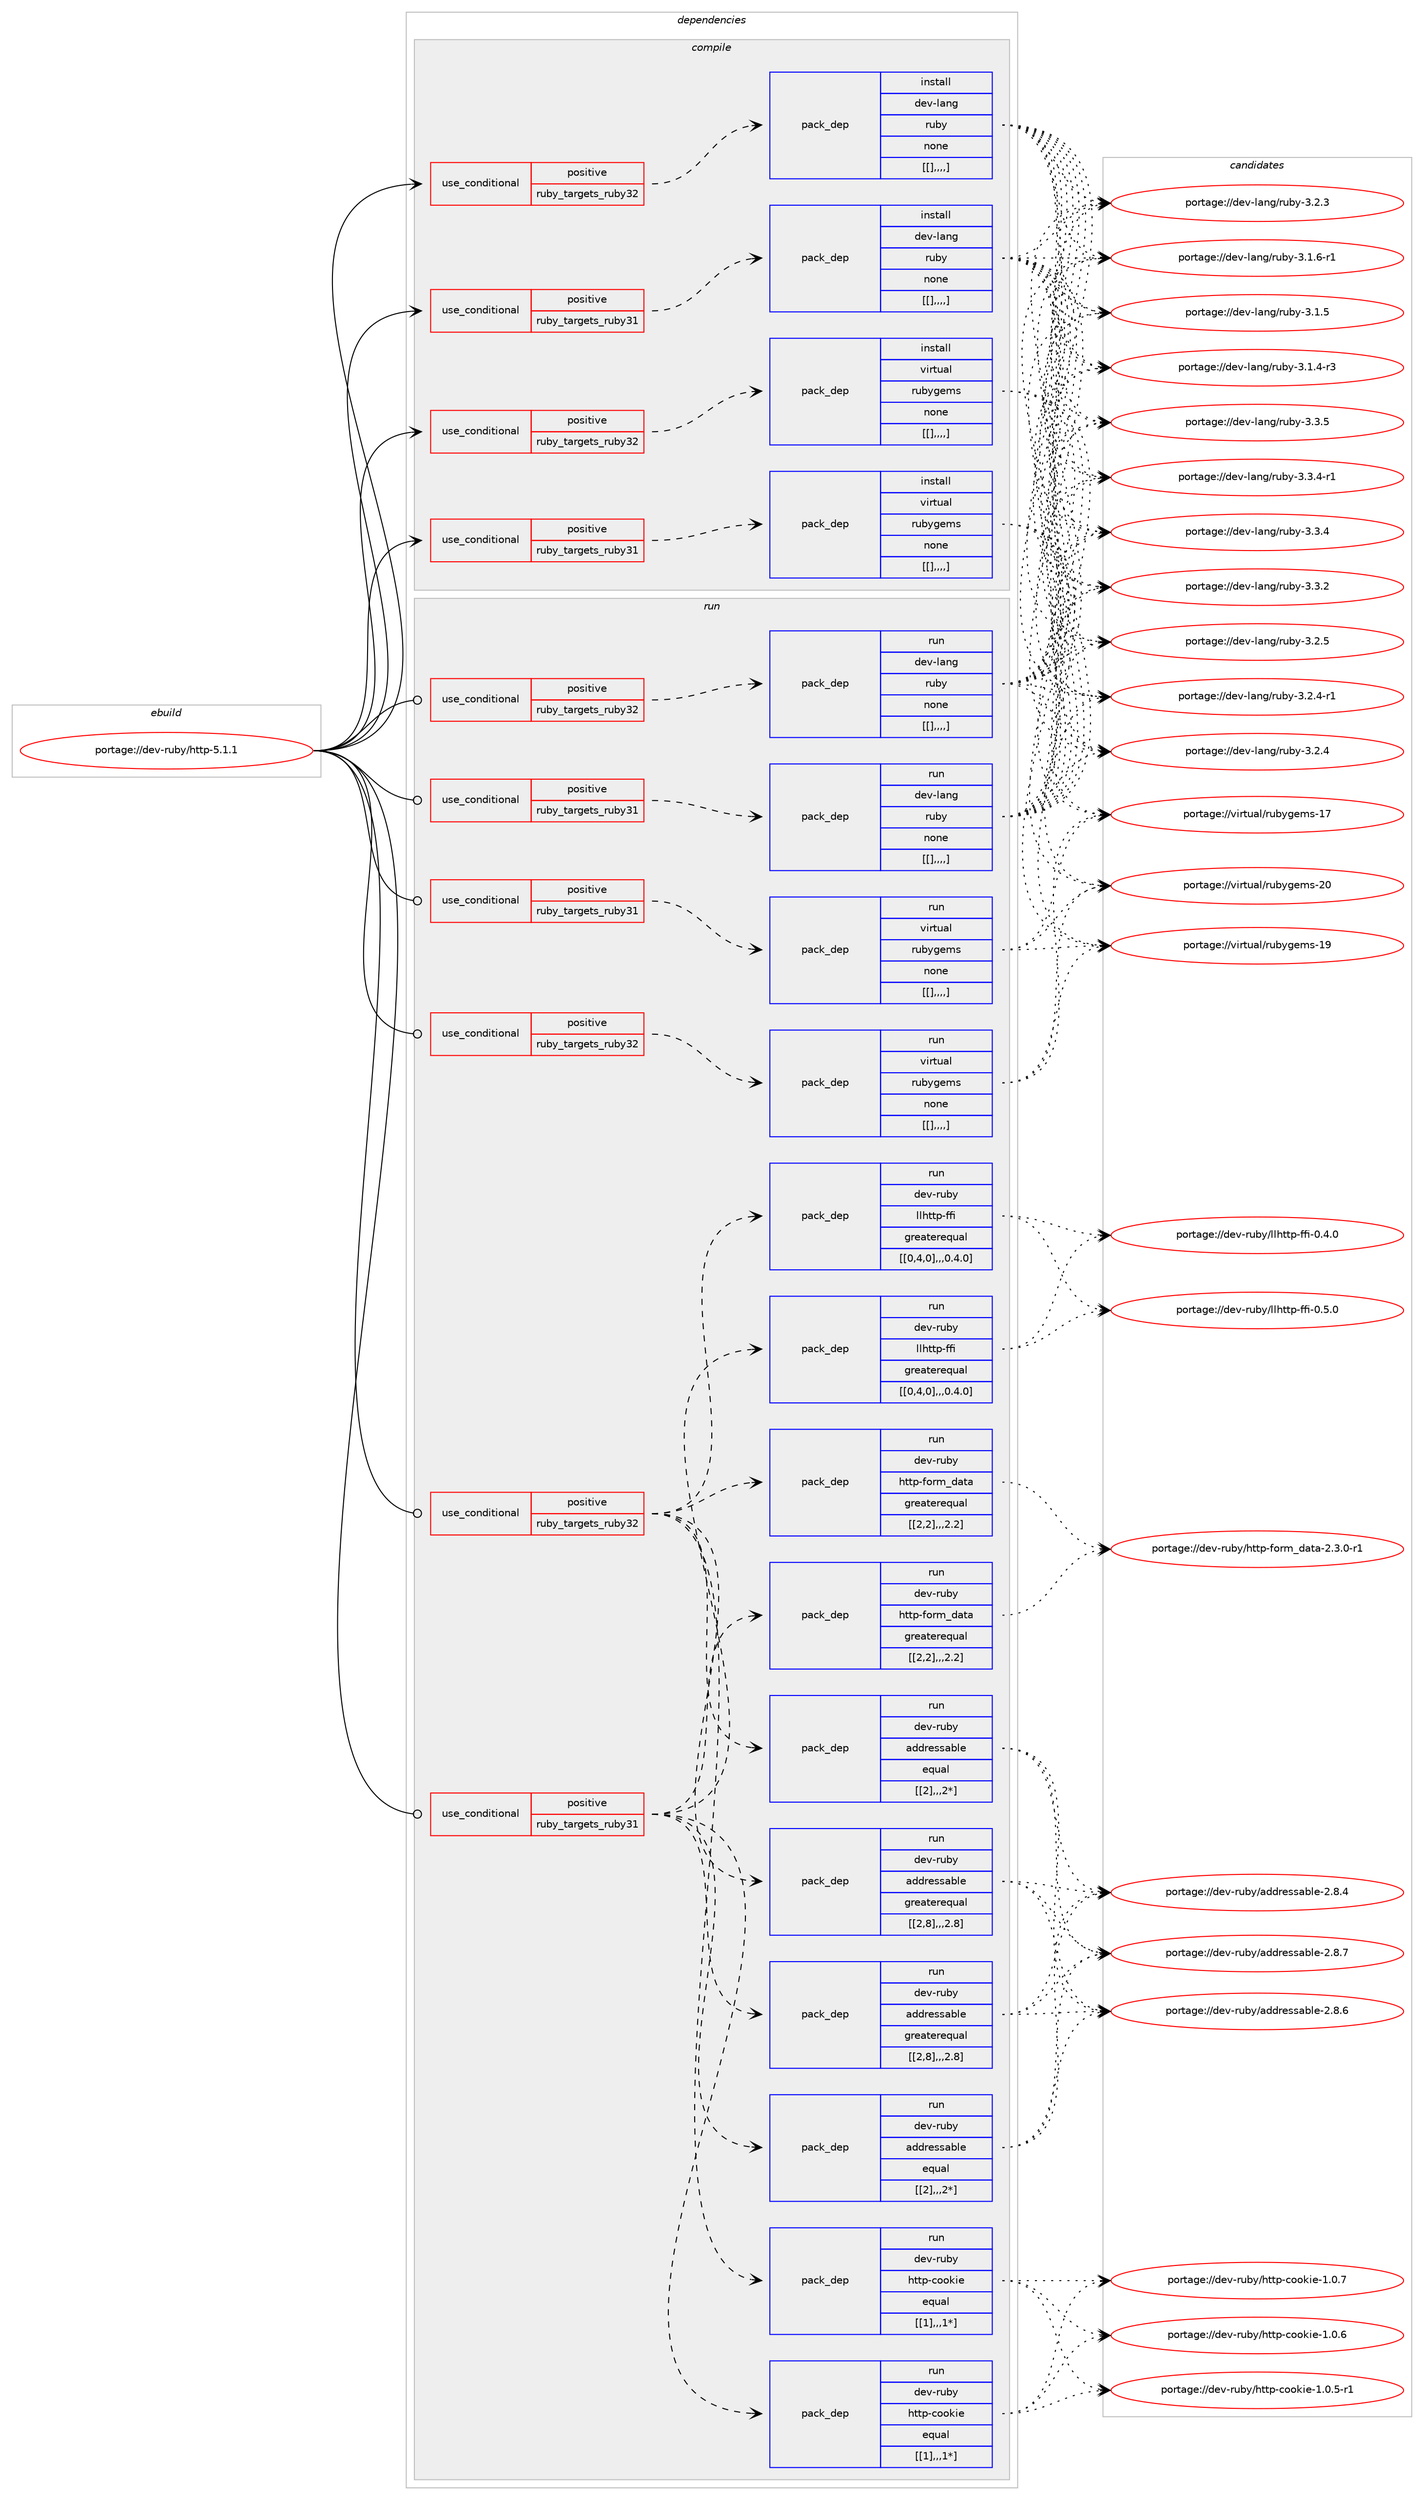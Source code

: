digraph prolog {

# *************
# Graph options
# *************

newrank=true;
concentrate=true;
compound=true;
graph [rankdir=LR,fontname=Helvetica,fontsize=10,ranksep=1.5];#, ranksep=2.5, nodesep=0.2];
edge  [arrowhead=vee];
node  [fontname=Helvetica,fontsize=10];

# **********
# The ebuild
# **********

subgraph cluster_leftcol {
color=gray;
label=<<i>ebuild</i>>;
id [label="portage://dev-ruby/http-5.1.1", color=red, width=4, href="../dev-ruby/http-5.1.1.svg"];
}

# ****************
# The dependencies
# ****************

subgraph cluster_midcol {
color=gray;
label=<<i>dependencies</i>>;
subgraph cluster_compile {
fillcolor="#eeeeee";
style=filled;
label=<<i>compile</i>>;
subgraph cond50229 {
dependency189131 [label=<<TABLE BORDER="0" CELLBORDER="1" CELLSPACING="0" CELLPADDING="4"><TR><TD ROWSPAN="3" CELLPADDING="10">use_conditional</TD></TR><TR><TD>positive</TD></TR><TR><TD>ruby_targets_ruby31</TD></TR></TABLE>>, shape=none, color=red];
subgraph pack137580 {
dependency189132 [label=<<TABLE BORDER="0" CELLBORDER="1" CELLSPACING="0" CELLPADDING="4" WIDTH="220"><TR><TD ROWSPAN="6" CELLPADDING="30">pack_dep</TD></TR><TR><TD WIDTH="110">install</TD></TR><TR><TD>dev-lang</TD></TR><TR><TD>ruby</TD></TR><TR><TD>none</TD></TR><TR><TD>[[],,,,]</TD></TR></TABLE>>, shape=none, color=blue];
}
dependency189131:e -> dependency189132:w [weight=20,style="dashed",arrowhead="vee"];
}
id:e -> dependency189131:w [weight=20,style="solid",arrowhead="vee"];
subgraph cond50230 {
dependency189133 [label=<<TABLE BORDER="0" CELLBORDER="1" CELLSPACING="0" CELLPADDING="4"><TR><TD ROWSPAN="3" CELLPADDING="10">use_conditional</TD></TR><TR><TD>positive</TD></TR><TR><TD>ruby_targets_ruby31</TD></TR></TABLE>>, shape=none, color=red];
subgraph pack137581 {
dependency189134 [label=<<TABLE BORDER="0" CELLBORDER="1" CELLSPACING="0" CELLPADDING="4" WIDTH="220"><TR><TD ROWSPAN="6" CELLPADDING="30">pack_dep</TD></TR><TR><TD WIDTH="110">install</TD></TR><TR><TD>virtual</TD></TR><TR><TD>rubygems</TD></TR><TR><TD>none</TD></TR><TR><TD>[[],,,,]</TD></TR></TABLE>>, shape=none, color=blue];
}
dependency189133:e -> dependency189134:w [weight=20,style="dashed",arrowhead="vee"];
}
id:e -> dependency189133:w [weight=20,style="solid",arrowhead="vee"];
subgraph cond50231 {
dependency189135 [label=<<TABLE BORDER="0" CELLBORDER="1" CELLSPACING="0" CELLPADDING="4"><TR><TD ROWSPAN="3" CELLPADDING="10">use_conditional</TD></TR><TR><TD>positive</TD></TR><TR><TD>ruby_targets_ruby32</TD></TR></TABLE>>, shape=none, color=red];
subgraph pack137582 {
dependency189136 [label=<<TABLE BORDER="0" CELLBORDER="1" CELLSPACING="0" CELLPADDING="4" WIDTH="220"><TR><TD ROWSPAN="6" CELLPADDING="30">pack_dep</TD></TR><TR><TD WIDTH="110">install</TD></TR><TR><TD>dev-lang</TD></TR><TR><TD>ruby</TD></TR><TR><TD>none</TD></TR><TR><TD>[[],,,,]</TD></TR></TABLE>>, shape=none, color=blue];
}
dependency189135:e -> dependency189136:w [weight=20,style="dashed",arrowhead="vee"];
}
id:e -> dependency189135:w [weight=20,style="solid",arrowhead="vee"];
subgraph cond50232 {
dependency189137 [label=<<TABLE BORDER="0" CELLBORDER="1" CELLSPACING="0" CELLPADDING="4"><TR><TD ROWSPAN="3" CELLPADDING="10">use_conditional</TD></TR><TR><TD>positive</TD></TR><TR><TD>ruby_targets_ruby32</TD></TR></TABLE>>, shape=none, color=red];
subgraph pack137583 {
dependency189138 [label=<<TABLE BORDER="0" CELLBORDER="1" CELLSPACING="0" CELLPADDING="4" WIDTH="220"><TR><TD ROWSPAN="6" CELLPADDING="30">pack_dep</TD></TR><TR><TD WIDTH="110">install</TD></TR><TR><TD>virtual</TD></TR><TR><TD>rubygems</TD></TR><TR><TD>none</TD></TR><TR><TD>[[],,,,]</TD></TR></TABLE>>, shape=none, color=blue];
}
dependency189137:e -> dependency189138:w [weight=20,style="dashed",arrowhead="vee"];
}
id:e -> dependency189137:w [weight=20,style="solid",arrowhead="vee"];
}
subgraph cluster_compileandrun {
fillcolor="#eeeeee";
style=filled;
label=<<i>compile and run</i>>;
}
subgraph cluster_run {
fillcolor="#eeeeee";
style=filled;
label=<<i>run</i>>;
subgraph cond50233 {
dependency189139 [label=<<TABLE BORDER="0" CELLBORDER="1" CELLSPACING="0" CELLPADDING="4"><TR><TD ROWSPAN="3" CELLPADDING="10">use_conditional</TD></TR><TR><TD>positive</TD></TR><TR><TD>ruby_targets_ruby31</TD></TR></TABLE>>, shape=none, color=red];
subgraph pack137584 {
dependency189140 [label=<<TABLE BORDER="0" CELLBORDER="1" CELLSPACING="0" CELLPADDING="4" WIDTH="220"><TR><TD ROWSPAN="6" CELLPADDING="30">pack_dep</TD></TR><TR><TD WIDTH="110">run</TD></TR><TR><TD>dev-lang</TD></TR><TR><TD>ruby</TD></TR><TR><TD>none</TD></TR><TR><TD>[[],,,,]</TD></TR></TABLE>>, shape=none, color=blue];
}
dependency189139:e -> dependency189140:w [weight=20,style="dashed",arrowhead="vee"];
}
id:e -> dependency189139:w [weight=20,style="solid",arrowhead="odot"];
subgraph cond50234 {
dependency189141 [label=<<TABLE BORDER="0" CELLBORDER="1" CELLSPACING="0" CELLPADDING="4"><TR><TD ROWSPAN="3" CELLPADDING="10">use_conditional</TD></TR><TR><TD>positive</TD></TR><TR><TD>ruby_targets_ruby31</TD></TR></TABLE>>, shape=none, color=red];
subgraph pack137585 {
dependency189142 [label=<<TABLE BORDER="0" CELLBORDER="1" CELLSPACING="0" CELLPADDING="4" WIDTH="220"><TR><TD ROWSPAN="6" CELLPADDING="30">pack_dep</TD></TR><TR><TD WIDTH="110">run</TD></TR><TR><TD>dev-ruby</TD></TR><TR><TD>addressable</TD></TR><TR><TD>equal</TD></TR><TR><TD>[[2],,,2*]</TD></TR></TABLE>>, shape=none, color=blue];
}
dependency189141:e -> dependency189142:w [weight=20,style="dashed",arrowhead="vee"];
subgraph pack137586 {
dependency189143 [label=<<TABLE BORDER="0" CELLBORDER="1" CELLSPACING="0" CELLPADDING="4" WIDTH="220"><TR><TD ROWSPAN="6" CELLPADDING="30">pack_dep</TD></TR><TR><TD WIDTH="110">run</TD></TR><TR><TD>dev-ruby</TD></TR><TR><TD>addressable</TD></TR><TR><TD>greaterequal</TD></TR><TR><TD>[[2,8],,,2.8]</TD></TR></TABLE>>, shape=none, color=blue];
}
dependency189141:e -> dependency189143:w [weight=20,style="dashed",arrowhead="vee"];
subgraph pack137587 {
dependency189144 [label=<<TABLE BORDER="0" CELLBORDER="1" CELLSPACING="0" CELLPADDING="4" WIDTH="220"><TR><TD ROWSPAN="6" CELLPADDING="30">pack_dep</TD></TR><TR><TD WIDTH="110">run</TD></TR><TR><TD>dev-ruby</TD></TR><TR><TD>http-cookie</TD></TR><TR><TD>equal</TD></TR><TR><TD>[[1],,,1*]</TD></TR></TABLE>>, shape=none, color=blue];
}
dependency189141:e -> dependency189144:w [weight=20,style="dashed",arrowhead="vee"];
subgraph pack137588 {
dependency189145 [label=<<TABLE BORDER="0" CELLBORDER="1" CELLSPACING="0" CELLPADDING="4" WIDTH="220"><TR><TD ROWSPAN="6" CELLPADDING="30">pack_dep</TD></TR><TR><TD WIDTH="110">run</TD></TR><TR><TD>dev-ruby</TD></TR><TR><TD>http-form_data</TD></TR><TR><TD>greaterequal</TD></TR><TR><TD>[[2,2],,,2.2]</TD></TR></TABLE>>, shape=none, color=blue];
}
dependency189141:e -> dependency189145:w [weight=20,style="dashed",arrowhead="vee"];
subgraph pack137589 {
dependency189146 [label=<<TABLE BORDER="0" CELLBORDER="1" CELLSPACING="0" CELLPADDING="4" WIDTH="220"><TR><TD ROWSPAN="6" CELLPADDING="30">pack_dep</TD></TR><TR><TD WIDTH="110">run</TD></TR><TR><TD>dev-ruby</TD></TR><TR><TD>llhttp-ffi</TD></TR><TR><TD>greaterequal</TD></TR><TR><TD>[[0,4,0],,,0.4.0]</TD></TR></TABLE>>, shape=none, color=blue];
}
dependency189141:e -> dependency189146:w [weight=20,style="dashed",arrowhead="vee"];
}
id:e -> dependency189141:w [weight=20,style="solid",arrowhead="odot"];
subgraph cond50235 {
dependency189147 [label=<<TABLE BORDER="0" CELLBORDER="1" CELLSPACING="0" CELLPADDING="4"><TR><TD ROWSPAN="3" CELLPADDING="10">use_conditional</TD></TR><TR><TD>positive</TD></TR><TR><TD>ruby_targets_ruby31</TD></TR></TABLE>>, shape=none, color=red];
subgraph pack137590 {
dependency189148 [label=<<TABLE BORDER="0" CELLBORDER="1" CELLSPACING="0" CELLPADDING="4" WIDTH="220"><TR><TD ROWSPAN="6" CELLPADDING="30">pack_dep</TD></TR><TR><TD WIDTH="110">run</TD></TR><TR><TD>virtual</TD></TR><TR><TD>rubygems</TD></TR><TR><TD>none</TD></TR><TR><TD>[[],,,,]</TD></TR></TABLE>>, shape=none, color=blue];
}
dependency189147:e -> dependency189148:w [weight=20,style="dashed",arrowhead="vee"];
}
id:e -> dependency189147:w [weight=20,style="solid",arrowhead="odot"];
subgraph cond50236 {
dependency189149 [label=<<TABLE BORDER="0" CELLBORDER="1" CELLSPACING="0" CELLPADDING="4"><TR><TD ROWSPAN="3" CELLPADDING="10">use_conditional</TD></TR><TR><TD>positive</TD></TR><TR><TD>ruby_targets_ruby32</TD></TR></TABLE>>, shape=none, color=red];
subgraph pack137591 {
dependency189150 [label=<<TABLE BORDER="0" CELLBORDER="1" CELLSPACING="0" CELLPADDING="4" WIDTH="220"><TR><TD ROWSPAN="6" CELLPADDING="30">pack_dep</TD></TR><TR><TD WIDTH="110">run</TD></TR><TR><TD>dev-lang</TD></TR><TR><TD>ruby</TD></TR><TR><TD>none</TD></TR><TR><TD>[[],,,,]</TD></TR></TABLE>>, shape=none, color=blue];
}
dependency189149:e -> dependency189150:w [weight=20,style="dashed",arrowhead="vee"];
}
id:e -> dependency189149:w [weight=20,style="solid",arrowhead="odot"];
subgraph cond50237 {
dependency189151 [label=<<TABLE BORDER="0" CELLBORDER="1" CELLSPACING="0" CELLPADDING="4"><TR><TD ROWSPAN="3" CELLPADDING="10">use_conditional</TD></TR><TR><TD>positive</TD></TR><TR><TD>ruby_targets_ruby32</TD></TR></TABLE>>, shape=none, color=red];
subgraph pack137592 {
dependency189152 [label=<<TABLE BORDER="0" CELLBORDER="1" CELLSPACING="0" CELLPADDING="4" WIDTH="220"><TR><TD ROWSPAN="6" CELLPADDING="30">pack_dep</TD></TR><TR><TD WIDTH="110">run</TD></TR><TR><TD>dev-ruby</TD></TR><TR><TD>addressable</TD></TR><TR><TD>equal</TD></TR><TR><TD>[[2],,,2*]</TD></TR></TABLE>>, shape=none, color=blue];
}
dependency189151:e -> dependency189152:w [weight=20,style="dashed",arrowhead="vee"];
subgraph pack137593 {
dependency189153 [label=<<TABLE BORDER="0" CELLBORDER="1" CELLSPACING="0" CELLPADDING="4" WIDTH="220"><TR><TD ROWSPAN="6" CELLPADDING="30">pack_dep</TD></TR><TR><TD WIDTH="110">run</TD></TR><TR><TD>dev-ruby</TD></TR><TR><TD>addressable</TD></TR><TR><TD>greaterequal</TD></TR><TR><TD>[[2,8],,,2.8]</TD></TR></TABLE>>, shape=none, color=blue];
}
dependency189151:e -> dependency189153:w [weight=20,style="dashed",arrowhead="vee"];
subgraph pack137594 {
dependency189154 [label=<<TABLE BORDER="0" CELLBORDER="1" CELLSPACING="0" CELLPADDING="4" WIDTH="220"><TR><TD ROWSPAN="6" CELLPADDING="30">pack_dep</TD></TR><TR><TD WIDTH="110">run</TD></TR><TR><TD>dev-ruby</TD></TR><TR><TD>http-cookie</TD></TR><TR><TD>equal</TD></TR><TR><TD>[[1],,,1*]</TD></TR></TABLE>>, shape=none, color=blue];
}
dependency189151:e -> dependency189154:w [weight=20,style="dashed",arrowhead="vee"];
subgraph pack137595 {
dependency189155 [label=<<TABLE BORDER="0" CELLBORDER="1" CELLSPACING="0" CELLPADDING="4" WIDTH="220"><TR><TD ROWSPAN="6" CELLPADDING="30">pack_dep</TD></TR><TR><TD WIDTH="110">run</TD></TR><TR><TD>dev-ruby</TD></TR><TR><TD>http-form_data</TD></TR><TR><TD>greaterequal</TD></TR><TR><TD>[[2,2],,,2.2]</TD></TR></TABLE>>, shape=none, color=blue];
}
dependency189151:e -> dependency189155:w [weight=20,style="dashed",arrowhead="vee"];
subgraph pack137596 {
dependency189156 [label=<<TABLE BORDER="0" CELLBORDER="1" CELLSPACING="0" CELLPADDING="4" WIDTH="220"><TR><TD ROWSPAN="6" CELLPADDING="30">pack_dep</TD></TR><TR><TD WIDTH="110">run</TD></TR><TR><TD>dev-ruby</TD></TR><TR><TD>llhttp-ffi</TD></TR><TR><TD>greaterequal</TD></TR><TR><TD>[[0,4,0],,,0.4.0]</TD></TR></TABLE>>, shape=none, color=blue];
}
dependency189151:e -> dependency189156:w [weight=20,style="dashed",arrowhead="vee"];
}
id:e -> dependency189151:w [weight=20,style="solid",arrowhead="odot"];
subgraph cond50238 {
dependency189157 [label=<<TABLE BORDER="0" CELLBORDER="1" CELLSPACING="0" CELLPADDING="4"><TR><TD ROWSPAN="3" CELLPADDING="10">use_conditional</TD></TR><TR><TD>positive</TD></TR><TR><TD>ruby_targets_ruby32</TD></TR></TABLE>>, shape=none, color=red];
subgraph pack137597 {
dependency189158 [label=<<TABLE BORDER="0" CELLBORDER="1" CELLSPACING="0" CELLPADDING="4" WIDTH="220"><TR><TD ROWSPAN="6" CELLPADDING="30">pack_dep</TD></TR><TR><TD WIDTH="110">run</TD></TR><TR><TD>virtual</TD></TR><TR><TD>rubygems</TD></TR><TR><TD>none</TD></TR><TR><TD>[[],,,,]</TD></TR></TABLE>>, shape=none, color=blue];
}
dependency189157:e -> dependency189158:w [weight=20,style="dashed",arrowhead="vee"];
}
id:e -> dependency189157:w [weight=20,style="solid",arrowhead="odot"];
}
}

# **************
# The candidates
# **************

subgraph cluster_choices {
rank=same;
color=gray;
label=<<i>candidates</i>>;

subgraph choice137580 {
color=black;
nodesep=1;
choice10010111845108971101034711411798121455146514653 [label="portage://dev-lang/ruby-3.3.5", color=red, width=4,href="../dev-lang/ruby-3.3.5.svg"];
choice100101118451089711010347114117981214551465146524511449 [label="portage://dev-lang/ruby-3.3.4-r1", color=red, width=4,href="../dev-lang/ruby-3.3.4-r1.svg"];
choice10010111845108971101034711411798121455146514652 [label="portage://dev-lang/ruby-3.3.4", color=red, width=4,href="../dev-lang/ruby-3.3.4.svg"];
choice10010111845108971101034711411798121455146514650 [label="portage://dev-lang/ruby-3.3.2", color=red, width=4,href="../dev-lang/ruby-3.3.2.svg"];
choice10010111845108971101034711411798121455146504653 [label="portage://dev-lang/ruby-3.2.5", color=red, width=4,href="../dev-lang/ruby-3.2.5.svg"];
choice100101118451089711010347114117981214551465046524511449 [label="portage://dev-lang/ruby-3.2.4-r1", color=red, width=4,href="../dev-lang/ruby-3.2.4-r1.svg"];
choice10010111845108971101034711411798121455146504652 [label="portage://dev-lang/ruby-3.2.4", color=red, width=4,href="../dev-lang/ruby-3.2.4.svg"];
choice10010111845108971101034711411798121455146504651 [label="portage://dev-lang/ruby-3.2.3", color=red, width=4,href="../dev-lang/ruby-3.2.3.svg"];
choice100101118451089711010347114117981214551464946544511449 [label="portage://dev-lang/ruby-3.1.6-r1", color=red, width=4,href="../dev-lang/ruby-3.1.6-r1.svg"];
choice10010111845108971101034711411798121455146494653 [label="portage://dev-lang/ruby-3.1.5", color=red, width=4,href="../dev-lang/ruby-3.1.5.svg"];
choice100101118451089711010347114117981214551464946524511451 [label="portage://dev-lang/ruby-3.1.4-r3", color=red, width=4,href="../dev-lang/ruby-3.1.4-r3.svg"];
dependency189132:e -> choice10010111845108971101034711411798121455146514653:w [style=dotted,weight="100"];
dependency189132:e -> choice100101118451089711010347114117981214551465146524511449:w [style=dotted,weight="100"];
dependency189132:e -> choice10010111845108971101034711411798121455146514652:w [style=dotted,weight="100"];
dependency189132:e -> choice10010111845108971101034711411798121455146514650:w [style=dotted,weight="100"];
dependency189132:e -> choice10010111845108971101034711411798121455146504653:w [style=dotted,weight="100"];
dependency189132:e -> choice100101118451089711010347114117981214551465046524511449:w [style=dotted,weight="100"];
dependency189132:e -> choice10010111845108971101034711411798121455146504652:w [style=dotted,weight="100"];
dependency189132:e -> choice10010111845108971101034711411798121455146504651:w [style=dotted,weight="100"];
dependency189132:e -> choice100101118451089711010347114117981214551464946544511449:w [style=dotted,weight="100"];
dependency189132:e -> choice10010111845108971101034711411798121455146494653:w [style=dotted,weight="100"];
dependency189132:e -> choice100101118451089711010347114117981214551464946524511451:w [style=dotted,weight="100"];
}
subgraph choice137581 {
color=black;
nodesep=1;
choice118105114116117971084711411798121103101109115455048 [label="portage://virtual/rubygems-20", color=red, width=4,href="../virtual/rubygems-20.svg"];
choice118105114116117971084711411798121103101109115454957 [label="portage://virtual/rubygems-19", color=red, width=4,href="../virtual/rubygems-19.svg"];
choice118105114116117971084711411798121103101109115454955 [label="portage://virtual/rubygems-17", color=red, width=4,href="../virtual/rubygems-17.svg"];
dependency189134:e -> choice118105114116117971084711411798121103101109115455048:w [style=dotted,weight="100"];
dependency189134:e -> choice118105114116117971084711411798121103101109115454957:w [style=dotted,weight="100"];
dependency189134:e -> choice118105114116117971084711411798121103101109115454955:w [style=dotted,weight="100"];
}
subgraph choice137582 {
color=black;
nodesep=1;
choice10010111845108971101034711411798121455146514653 [label="portage://dev-lang/ruby-3.3.5", color=red, width=4,href="../dev-lang/ruby-3.3.5.svg"];
choice100101118451089711010347114117981214551465146524511449 [label="portage://dev-lang/ruby-3.3.4-r1", color=red, width=4,href="../dev-lang/ruby-3.3.4-r1.svg"];
choice10010111845108971101034711411798121455146514652 [label="portage://dev-lang/ruby-3.3.4", color=red, width=4,href="../dev-lang/ruby-3.3.4.svg"];
choice10010111845108971101034711411798121455146514650 [label="portage://dev-lang/ruby-3.3.2", color=red, width=4,href="../dev-lang/ruby-3.3.2.svg"];
choice10010111845108971101034711411798121455146504653 [label="portage://dev-lang/ruby-3.2.5", color=red, width=4,href="../dev-lang/ruby-3.2.5.svg"];
choice100101118451089711010347114117981214551465046524511449 [label="portage://dev-lang/ruby-3.2.4-r1", color=red, width=4,href="../dev-lang/ruby-3.2.4-r1.svg"];
choice10010111845108971101034711411798121455146504652 [label="portage://dev-lang/ruby-3.2.4", color=red, width=4,href="../dev-lang/ruby-3.2.4.svg"];
choice10010111845108971101034711411798121455146504651 [label="portage://dev-lang/ruby-3.2.3", color=red, width=4,href="../dev-lang/ruby-3.2.3.svg"];
choice100101118451089711010347114117981214551464946544511449 [label="portage://dev-lang/ruby-3.1.6-r1", color=red, width=4,href="../dev-lang/ruby-3.1.6-r1.svg"];
choice10010111845108971101034711411798121455146494653 [label="portage://dev-lang/ruby-3.1.5", color=red, width=4,href="../dev-lang/ruby-3.1.5.svg"];
choice100101118451089711010347114117981214551464946524511451 [label="portage://dev-lang/ruby-3.1.4-r3", color=red, width=4,href="../dev-lang/ruby-3.1.4-r3.svg"];
dependency189136:e -> choice10010111845108971101034711411798121455146514653:w [style=dotted,weight="100"];
dependency189136:e -> choice100101118451089711010347114117981214551465146524511449:w [style=dotted,weight="100"];
dependency189136:e -> choice10010111845108971101034711411798121455146514652:w [style=dotted,weight="100"];
dependency189136:e -> choice10010111845108971101034711411798121455146514650:w [style=dotted,weight="100"];
dependency189136:e -> choice10010111845108971101034711411798121455146504653:w [style=dotted,weight="100"];
dependency189136:e -> choice100101118451089711010347114117981214551465046524511449:w [style=dotted,weight="100"];
dependency189136:e -> choice10010111845108971101034711411798121455146504652:w [style=dotted,weight="100"];
dependency189136:e -> choice10010111845108971101034711411798121455146504651:w [style=dotted,weight="100"];
dependency189136:e -> choice100101118451089711010347114117981214551464946544511449:w [style=dotted,weight="100"];
dependency189136:e -> choice10010111845108971101034711411798121455146494653:w [style=dotted,weight="100"];
dependency189136:e -> choice100101118451089711010347114117981214551464946524511451:w [style=dotted,weight="100"];
}
subgraph choice137583 {
color=black;
nodesep=1;
choice118105114116117971084711411798121103101109115455048 [label="portage://virtual/rubygems-20", color=red, width=4,href="../virtual/rubygems-20.svg"];
choice118105114116117971084711411798121103101109115454957 [label="portage://virtual/rubygems-19", color=red, width=4,href="../virtual/rubygems-19.svg"];
choice118105114116117971084711411798121103101109115454955 [label="portage://virtual/rubygems-17", color=red, width=4,href="../virtual/rubygems-17.svg"];
dependency189138:e -> choice118105114116117971084711411798121103101109115455048:w [style=dotted,weight="100"];
dependency189138:e -> choice118105114116117971084711411798121103101109115454957:w [style=dotted,weight="100"];
dependency189138:e -> choice118105114116117971084711411798121103101109115454955:w [style=dotted,weight="100"];
}
subgraph choice137584 {
color=black;
nodesep=1;
choice10010111845108971101034711411798121455146514653 [label="portage://dev-lang/ruby-3.3.5", color=red, width=4,href="../dev-lang/ruby-3.3.5.svg"];
choice100101118451089711010347114117981214551465146524511449 [label="portage://dev-lang/ruby-3.3.4-r1", color=red, width=4,href="../dev-lang/ruby-3.3.4-r1.svg"];
choice10010111845108971101034711411798121455146514652 [label="portage://dev-lang/ruby-3.3.4", color=red, width=4,href="../dev-lang/ruby-3.3.4.svg"];
choice10010111845108971101034711411798121455146514650 [label="portage://dev-lang/ruby-3.3.2", color=red, width=4,href="../dev-lang/ruby-3.3.2.svg"];
choice10010111845108971101034711411798121455146504653 [label="portage://dev-lang/ruby-3.2.5", color=red, width=4,href="../dev-lang/ruby-3.2.5.svg"];
choice100101118451089711010347114117981214551465046524511449 [label="portage://dev-lang/ruby-3.2.4-r1", color=red, width=4,href="../dev-lang/ruby-3.2.4-r1.svg"];
choice10010111845108971101034711411798121455146504652 [label="portage://dev-lang/ruby-3.2.4", color=red, width=4,href="../dev-lang/ruby-3.2.4.svg"];
choice10010111845108971101034711411798121455146504651 [label="portage://dev-lang/ruby-3.2.3", color=red, width=4,href="../dev-lang/ruby-3.2.3.svg"];
choice100101118451089711010347114117981214551464946544511449 [label="portage://dev-lang/ruby-3.1.6-r1", color=red, width=4,href="../dev-lang/ruby-3.1.6-r1.svg"];
choice10010111845108971101034711411798121455146494653 [label="portage://dev-lang/ruby-3.1.5", color=red, width=4,href="../dev-lang/ruby-3.1.5.svg"];
choice100101118451089711010347114117981214551464946524511451 [label="portage://dev-lang/ruby-3.1.4-r3", color=red, width=4,href="../dev-lang/ruby-3.1.4-r3.svg"];
dependency189140:e -> choice10010111845108971101034711411798121455146514653:w [style=dotted,weight="100"];
dependency189140:e -> choice100101118451089711010347114117981214551465146524511449:w [style=dotted,weight="100"];
dependency189140:e -> choice10010111845108971101034711411798121455146514652:w [style=dotted,weight="100"];
dependency189140:e -> choice10010111845108971101034711411798121455146514650:w [style=dotted,weight="100"];
dependency189140:e -> choice10010111845108971101034711411798121455146504653:w [style=dotted,weight="100"];
dependency189140:e -> choice100101118451089711010347114117981214551465046524511449:w [style=dotted,weight="100"];
dependency189140:e -> choice10010111845108971101034711411798121455146504652:w [style=dotted,weight="100"];
dependency189140:e -> choice10010111845108971101034711411798121455146504651:w [style=dotted,weight="100"];
dependency189140:e -> choice100101118451089711010347114117981214551464946544511449:w [style=dotted,weight="100"];
dependency189140:e -> choice10010111845108971101034711411798121455146494653:w [style=dotted,weight="100"];
dependency189140:e -> choice100101118451089711010347114117981214551464946524511451:w [style=dotted,weight="100"];
}
subgraph choice137585 {
color=black;
nodesep=1;
choice100101118451141179812147971001001141011151159798108101455046564655 [label="portage://dev-ruby/addressable-2.8.7", color=red, width=4,href="../dev-ruby/addressable-2.8.7.svg"];
choice100101118451141179812147971001001141011151159798108101455046564654 [label="portage://dev-ruby/addressable-2.8.6", color=red, width=4,href="../dev-ruby/addressable-2.8.6.svg"];
choice100101118451141179812147971001001141011151159798108101455046564652 [label="portage://dev-ruby/addressable-2.8.4", color=red, width=4,href="../dev-ruby/addressable-2.8.4.svg"];
dependency189142:e -> choice100101118451141179812147971001001141011151159798108101455046564655:w [style=dotted,weight="100"];
dependency189142:e -> choice100101118451141179812147971001001141011151159798108101455046564654:w [style=dotted,weight="100"];
dependency189142:e -> choice100101118451141179812147971001001141011151159798108101455046564652:w [style=dotted,weight="100"];
}
subgraph choice137586 {
color=black;
nodesep=1;
choice100101118451141179812147971001001141011151159798108101455046564655 [label="portage://dev-ruby/addressable-2.8.7", color=red, width=4,href="../dev-ruby/addressable-2.8.7.svg"];
choice100101118451141179812147971001001141011151159798108101455046564654 [label="portage://dev-ruby/addressable-2.8.6", color=red, width=4,href="../dev-ruby/addressable-2.8.6.svg"];
choice100101118451141179812147971001001141011151159798108101455046564652 [label="portage://dev-ruby/addressable-2.8.4", color=red, width=4,href="../dev-ruby/addressable-2.8.4.svg"];
dependency189143:e -> choice100101118451141179812147971001001141011151159798108101455046564655:w [style=dotted,weight="100"];
dependency189143:e -> choice100101118451141179812147971001001141011151159798108101455046564654:w [style=dotted,weight="100"];
dependency189143:e -> choice100101118451141179812147971001001141011151159798108101455046564652:w [style=dotted,weight="100"];
}
subgraph choice137587 {
color=black;
nodesep=1;
choice1001011184511411798121471041161161124599111111107105101454946484655 [label="portage://dev-ruby/http-cookie-1.0.7", color=red, width=4,href="../dev-ruby/http-cookie-1.0.7.svg"];
choice1001011184511411798121471041161161124599111111107105101454946484654 [label="portage://dev-ruby/http-cookie-1.0.6", color=red, width=4,href="../dev-ruby/http-cookie-1.0.6.svg"];
choice10010111845114117981214710411611611245991111111071051014549464846534511449 [label="portage://dev-ruby/http-cookie-1.0.5-r1", color=red, width=4,href="../dev-ruby/http-cookie-1.0.5-r1.svg"];
dependency189144:e -> choice1001011184511411798121471041161161124599111111107105101454946484655:w [style=dotted,weight="100"];
dependency189144:e -> choice1001011184511411798121471041161161124599111111107105101454946484654:w [style=dotted,weight="100"];
dependency189144:e -> choice10010111845114117981214710411611611245991111111071051014549464846534511449:w [style=dotted,weight="100"];
}
subgraph choice137588 {
color=black;
nodesep=1;
choice100101118451141179812147104116116112451021111141099510097116974550465146484511449 [label="portage://dev-ruby/http-form_data-2.3.0-r1", color=red, width=4,href="../dev-ruby/http-form_data-2.3.0-r1.svg"];
dependency189145:e -> choice100101118451141179812147104116116112451021111141099510097116974550465146484511449:w [style=dotted,weight="100"];
}
subgraph choice137589 {
color=black;
nodesep=1;
choice10010111845114117981214710810810411611611245102102105454846534648 [label="portage://dev-ruby/llhttp-ffi-0.5.0", color=red, width=4,href="../dev-ruby/llhttp-ffi-0.5.0.svg"];
choice10010111845114117981214710810810411611611245102102105454846524648 [label="portage://dev-ruby/llhttp-ffi-0.4.0", color=red, width=4,href="../dev-ruby/llhttp-ffi-0.4.0.svg"];
dependency189146:e -> choice10010111845114117981214710810810411611611245102102105454846534648:w [style=dotted,weight="100"];
dependency189146:e -> choice10010111845114117981214710810810411611611245102102105454846524648:w [style=dotted,weight="100"];
}
subgraph choice137590 {
color=black;
nodesep=1;
choice118105114116117971084711411798121103101109115455048 [label="portage://virtual/rubygems-20", color=red, width=4,href="../virtual/rubygems-20.svg"];
choice118105114116117971084711411798121103101109115454957 [label="portage://virtual/rubygems-19", color=red, width=4,href="../virtual/rubygems-19.svg"];
choice118105114116117971084711411798121103101109115454955 [label="portage://virtual/rubygems-17", color=red, width=4,href="../virtual/rubygems-17.svg"];
dependency189148:e -> choice118105114116117971084711411798121103101109115455048:w [style=dotted,weight="100"];
dependency189148:e -> choice118105114116117971084711411798121103101109115454957:w [style=dotted,weight="100"];
dependency189148:e -> choice118105114116117971084711411798121103101109115454955:w [style=dotted,weight="100"];
}
subgraph choice137591 {
color=black;
nodesep=1;
choice10010111845108971101034711411798121455146514653 [label="portage://dev-lang/ruby-3.3.5", color=red, width=4,href="../dev-lang/ruby-3.3.5.svg"];
choice100101118451089711010347114117981214551465146524511449 [label="portage://dev-lang/ruby-3.3.4-r1", color=red, width=4,href="../dev-lang/ruby-3.3.4-r1.svg"];
choice10010111845108971101034711411798121455146514652 [label="portage://dev-lang/ruby-3.3.4", color=red, width=4,href="../dev-lang/ruby-3.3.4.svg"];
choice10010111845108971101034711411798121455146514650 [label="portage://dev-lang/ruby-3.3.2", color=red, width=4,href="../dev-lang/ruby-3.3.2.svg"];
choice10010111845108971101034711411798121455146504653 [label="portage://dev-lang/ruby-3.2.5", color=red, width=4,href="../dev-lang/ruby-3.2.5.svg"];
choice100101118451089711010347114117981214551465046524511449 [label="portage://dev-lang/ruby-3.2.4-r1", color=red, width=4,href="../dev-lang/ruby-3.2.4-r1.svg"];
choice10010111845108971101034711411798121455146504652 [label="portage://dev-lang/ruby-3.2.4", color=red, width=4,href="../dev-lang/ruby-3.2.4.svg"];
choice10010111845108971101034711411798121455146504651 [label="portage://dev-lang/ruby-3.2.3", color=red, width=4,href="../dev-lang/ruby-3.2.3.svg"];
choice100101118451089711010347114117981214551464946544511449 [label="portage://dev-lang/ruby-3.1.6-r1", color=red, width=4,href="../dev-lang/ruby-3.1.6-r1.svg"];
choice10010111845108971101034711411798121455146494653 [label="portage://dev-lang/ruby-3.1.5", color=red, width=4,href="../dev-lang/ruby-3.1.5.svg"];
choice100101118451089711010347114117981214551464946524511451 [label="portage://dev-lang/ruby-3.1.4-r3", color=red, width=4,href="../dev-lang/ruby-3.1.4-r3.svg"];
dependency189150:e -> choice10010111845108971101034711411798121455146514653:w [style=dotted,weight="100"];
dependency189150:e -> choice100101118451089711010347114117981214551465146524511449:w [style=dotted,weight="100"];
dependency189150:e -> choice10010111845108971101034711411798121455146514652:w [style=dotted,weight="100"];
dependency189150:e -> choice10010111845108971101034711411798121455146514650:w [style=dotted,weight="100"];
dependency189150:e -> choice10010111845108971101034711411798121455146504653:w [style=dotted,weight="100"];
dependency189150:e -> choice100101118451089711010347114117981214551465046524511449:w [style=dotted,weight="100"];
dependency189150:e -> choice10010111845108971101034711411798121455146504652:w [style=dotted,weight="100"];
dependency189150:e -> choice10010111845108971101034711411798121455146504651:w [style=dotted,weight="100"];
dependency189150:e -> choice100101118451089711010347114117981214551464946544511449:w [style=dotted,weight="100"];
dependency189150:e -> choice10010111845108971101034711411798121455146494653:w [style=dotted,weight="100"];
dependency189150:e -> choice100101118451089711010347114117981214551464946524511451:w [style=dotted,weight="100"];
}
subgraph choice137592 {
color=black;
nodesep=1;
choice100101118451141179812147971001001141011151159798108101455046564655 [label="portage://dev-ruby/addressable-2.8.7", color=red, width=4,href="../dev-ruby/addressable-2.8.7.svg"];
choice100101118451141179812147971001001141011151159798108101455046564654 [label="portage://dev-ruby/addressable-2.8.6", color=red, width=4,href="../dev-ruby/addressable-2.8.6.svg"];
choice100101118451141179812147971001001141011151159798108101455046564652 [label="portage://dev-ruby/addressable-2.8.4", color=red, width=4,href="../dev-ruby/addressable-2.8.4.svg"];
dependency189152:e -> choice100101118451141179812147971001001141011151159798108101455046564655:w [style=dotted,weight="100"];
dependency189152:e -> choice100101118451141179812147971001001141011151159798108101455046564654:w [style=dotted,weight="100"];
dependency189152:e -> choice100101118451141179812147971001001141011151159798108101455046564652:w [style=dotted,weight="100"];
}
subgraph choice137593 {
color=black;
nodesep=1;
choice100101118451141179812147971001001141011151159798108101455046564655 [label="portage://dev-ruby/addressable-2.8.7", color=red, width=4,href="../dev-ruby/addressable-2.8.7.svg"];
choice100101118451141179812147971001001141011151159798108101455046564654 [label="portage://dev-ruby/addressable-2.8.6", color=red, width=4,href="../dev-ruby/addressable-2.8.6.svg"];
choice100101118451141179812147971001001141011151159798108101455046564652 [label="portage://dev-ruby/addressable-2.8.4", color=red, width=4,href="../dev-ruby/addressable-2.8.4.svg"];
dependency189153:e -> choice100101118451141179812147971001001141011151159798108101455046564655:w [style=dotted,weight="100"];
dependency189153:e -> choice100101118451141179812147971001001141011151159798108101455046564654:w [style=dotted,weight="100"];
dependency189153:e -> choice100101118451141179812147971001001141011151159798108101455046564652:w [style=dotted,weight="100"];
}
subgraph choice137594 {
color=black;
nodesep=1;
choice1001011184511411798121471041161161124599111111107105101454946484655 [label="portage://dev-ruby/http-cookie-1.0.7", color=red, width=4,href="../dev-ruby/http-cookie-1.0.7.svg"];
choice1001011184511411798121471041161161124599111111107105101454946484654 [label="portage://dev-ruby/http-cookie-1.0.6", color=red, width=4,href="../dev-ruby/http-cookie-1.0.6.svg"];
choice10010111845114117981214710411611611245991111111071051014549464846534511449 [label="portage://dev-ruby/http-cookie-1.0.5-r1", color=red, width=4,href="../dev-ruby/http-cookie-1.0.5-r1.svg"];
dependency189154:e -> choice1001011184511411798121471041161161124599111111107105101454946484655:w [style=dotted,weight="100"];
dependency189154:e -> choice1001011184511411798121471041161161124599111111107105101454946484654:w [style=dotted,weight="100"];
dependency189154:e -> choice10010111845114117981214710411611611245991111111071051014549464846534511449:w [style=dotted,weight="100"];
}
subgraph choice137595 {
color=black;
nodesep=1;
choice100101118451141179812147104116116112451021111141099510097116974550465146484511449 [label="portage://dev-ruby/http-form_data-2.3.0-r1", color=red, width=4,href="../dev-ruby/http-form_data-2.3.0-r1.svg"];
dependency189155:e -> choice100101118451141179812147104116116112451021111141099510097116974550465146484511449:w [style=dotted,weight="100"];
}
subgraph choice137596 {
color=black;
nodesep=1;
choice10010111845114117981214710810810411611611245102102105454846534648 [label="portage://dev-ruby/llhttp-ffi-0.5.0", color=red, width=4,href="../dev-ruby/llhttp-ffi-0.5.0.svg"];
choice10010111845114117981214710810810411611611245102102105454846524648 [label="portage://dev-ruby/llhttp-ffi-0.4.0", color=red, width=4,href="../dev-ruby/llhttp-ffi-0.4.0.svg"];
dependency189156:e -> choice10010111845114117981214710810810411611611245102102105454846534648:w [style=dotted,weight="100"];
dependency189156:e -> choice10010111845114117981214710810810411611611245102102105454846524648:w [style=dotted,weight="100"];
}
subgraph choice137597 {
color=black;
nodesep=1;
choice118105114116117971084711411798121103101109115455048 [label="portage://virtual/rubygems-20", color=red, width=4,href="../virtual/rubygems-20.svg"];
choice118105114116117971084711411798121103101109115454957 [label="portage://virtual/rubygems-19", color=red, width=4,href="../virtual/rubygems-19.svg"];
choice118105114116117971084711411798121103101109115454955 [label="portage://virtual/rubygems-17", color=red, width=4,href="../virtual/rubygems-17.svg"];
dependency189158:e -> choice118105114116117971084711411798121103101109115455048:w [style=dotted,weight="100"];
dependency189158:e -> choice118105114116117971084711411798121103101109115454957:w [style=dotted,weight="100"];
dependency189158:e -> choice118105114116117971084711411798121103101109115454955:w [style=dotted,weight="100"];
}
}

}
